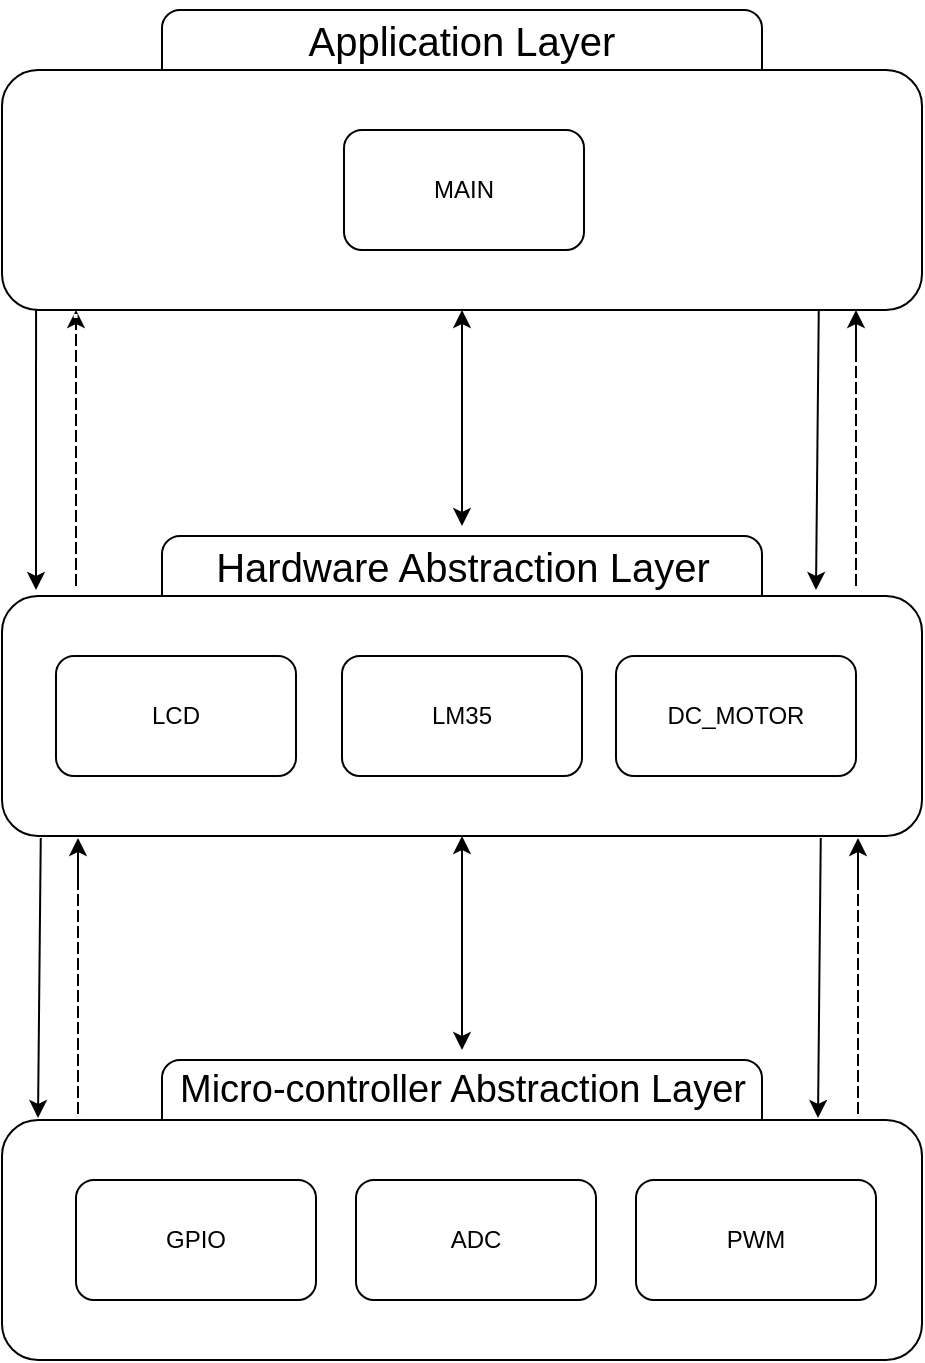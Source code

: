 <mxfile version="24.2.5" type="device">
  <diagram name="Page-1" id="bLmhu6oer_ItIZgzP_ca">
    <mxGraphModel dx="1221" dy="759" grid="1" gridSize="10" guides="1" tooltips="1" connect="1" arrows="1" fold="1" page="1" pageScale="1" pageWidth="827" pageHeight="1169" math="0" shadow="0">
      <root>
        <mxCell id="0" />
        <mxCell id="1" parent="0" />
        <mxCell id="7nDXk565C7KgQE8a5r5n-7" value="" style="group" vertex="1" connectable="0" parent="1">
          <mxGeometry x="183" y="245" width="460" height="155" as="geometry" />
        </mxCell>
        <mxCell id="7nDXk565C7KgQE8a5r5n-6" value="" style="rounded=1;whiteSpace=wrap;html=1;" vertex="1" parent="7nDXk565C7KgQE8a5r5n-7">
          <mxGeometry x="80" y="5" width="300" height="60" as="geometry" />
        </mxCell>
        <mxCell id="7nDXk565C7KgQE8a5r5n-1" value="" style="rounded=1;whiteSpace=wrap;html=1;" vertex="1" parent="7nDXk565C7KgQE8a5r5n-7">
          <mxGeometry y="35" width="460" height="120" as="geometry" />
        </mxCell>
        <mxCell id="7nDXk565C7KgQE8a5r5n-5" value="&lt;font style=&quot;font-size: 20px;&quot;&gt;Application Layer&lt;/font&gt;" style="text;html=1;align=center;verticalAlign=middle;whiteSpace=wrap;rounded=0;" vertex="1" parent="7nDXk565C7KgQE8a5r5n-7">
          <mxGeometry x="135" width="190" height="40" as="geometry" />
        </mxCell>
        <mxCell id="7nDXk565C7KgQE8a5r5n-16" value="MAIN" style="rounded=1;whiteSpace=wrap;html=1;" vertex="1" parent="7nDXk565C7KgQE8a5r5n-7">
          <mxGeometry x="171" y="65" width="120" height="60" as="geometry" />
        </mxCell>
        <mxCell id="7nDXk565C7KgQE8a5r5n-8" value="" style="group" vertex="1" connectable="0" parent="1">
          <mxGeometry x="183" y="508" width="460" height="155" as="geometry" />
        </mxCell>
        <mxCell id="7nDXk565C7KgQE8a5r5n-9" value="" style="rounded=1;whiteSpace=wrap;html=1;" vertex="1" parent="7nDXk565C7KgQE8a5r5n-8">
          <mxGeometry x="80" y="5" width="300" height="60" as="geometry" />
        </mxCell>
        <mxCell id="7nDXk565C7KgQE8a5r5n-10" value="" style="rounded=1;whiteSpace=wrap;html=1;" vertex="1" parent="7nDXk565C7KgQE8a5r5n-8">
          <mxGeometry y="35" width="460" height="120" as="geometry" />
        </mxCell>
        <mxCell id="7nDXk565C7KgQE8a5r5n-11" value="&lt;font style=&quot;font-size: 20px;&quot;&gt;Hardware Abstraction Layer&lt;/font&gt;" style="text;html=1;align=center;verticalAlign=middle;whiteSpace=wrap;rounded=0;" vertex="1" parent="7nDXk565C7KgQE8a5r5n-8">
          <mxGeometry x="97.5" width="265" height="40" as="geometry" />
        </mxCell>
        <mxCell id="7nDXk565C7KgQE8a5r5n-17" value="LCD" style="rounded=1;whiteSpace=wrap;html=1;" vertex="1" parent="7nDXk565C7KgQE8a5r5n-8">
          <mxGeometry x="27" y="65" width="120" height="60" as="geometry" />
        </mxCell>
        <mxCell id="7nDXk565C7KgQE8a5r5n-18" value="LM35" style="rounded=1;whiteSpace=wrap;html=1;" vertex="1" parent="7nDXk565C7KgQE8a5r5n-8">
          <mxGeometry x="170" y="65" width="120" height="60" as="geometry" />
        </mxCell>
        <mxCell id="7nDXk565C7KgQE8a5r5n-19" value="DC_MOTOR" style="rounded=1;whiteSpace=wrap;html=1;" vertex="1" parent="7nDXk565C7KgQE8a5r5n-8">
          <mxGeometry x="307" y="65" width="120" height="60" as="geometry" />
        </mxCell>
        <mxCell id="7nDXk565C7KgQE8a5r5n-12" value="" style="group" vertex="1" connectable="0" parent="1">
          <mxGeometry x="183" y="770" width="460" height="155" as="geometry" />
        </mxCell>
        <mxCell id="7nDXk565C7KgQE8a5r5n-13" value="" style="rounded=1;whiteSpace=wrap;html=1;" vertex="1" parent="7nDXk565C7KgQE8a5r5n-12">
          <mxGeometry x="80" y="5" width="300" height="60" as="geometry" />
        </mxCell>
        <mxCell id="7nDXk565C7KgQE8a5r5n-14" value="" style="rounded=1;whiteSpace=wrap;html=1;" vertex="1" parent="7nDXk565C7KgQE8a5r5n-12">
          <mxGeometry y="35" width="460" height="120" as="geometry" />
        </mxCell>
        <mxCell id="7nDXk565C7KgQE8a5r5n-15" value="&lt;font style=&quot;font-size: 19px;&quot;&gt;Micro-controller Abstraction Layer&lt;/font&gt;" style="text;html=1;align=center;verticalAlign=middle;whiteSpace=wrap;rounded=0;" vertex="1" parent="7nDXk565C7KgQE8a5r5n-12">
          <mxGeometry x="73.75" width="312.5" height="40" as="geometry" />
        </mxCell>
        <mxCell id="7nDXk565C7KgQE8a5r5n-20" value="GPIO" style="rounded=1;whiteSpace=wrap;html=1;" vertex="1" parent="7nDXk565C7KgQE8a5r5n-12">
          <mxGeometry x="37" y="65" width="120" height="60" as="geometry" />
        </mxCell>
        <mxCell id="7nDXk565C7KgQE8a5r5n-21" value="ADC" style="rounded=1;whiteSpace=wrap;html=1;" vertex="1" parent="7nDXk565C7KgQE8a5r5n-12">
          <mxGeometry x="177" y="65" width="120" height="60" as="geometry" />
        </mxCell>
        <mxCell id="7nDXk565C7KgQE8a5r5n-22" value="PWM" style="rounded=1;whiteSpace=wrap;html=1;" vertex="1" parent="7nDXk565C7KgQE8a5r5n-12">
          <mxGeometry x="317" y="65" width="120" height="60" as="geometry" />
        </mxCell>
        <mxCell id="7nDXk565C7KgQE8a5r5n-37" value="" style="group" vertex="1" connectable="0" parent="1">
          <mxGeometry x="200" y="400" width="20" height="140" as="geometry" />
        </mxCell>
        <mxCell id="7nDXk565C7KgQE8a5r5n-32" value="" style="endArrow=classic;html=1;rounded=0;exitX=0.037;exitY=1.001;exitDx=0;exitDy=0;exitPerimeter=0;" edge="1" parent="7nDXk565C7KgQE8a5r5n-37" source="7nDXk565C7KgQE8a5r5n-1">
          <mxGeometry width="50" height="50" relative="1" as="geometry">
            <mxPoint x="1.38" y="5.684e-14" as="sourcePoint" />
            <mxPoint y="140" as="targetPoint" />
          </mxGeometry>
        </mxCell>
        <mxCell id="7nDXk565C7KgQE8a5r5n-36" value="" style="group" vertex="1" connectable="0" parent="7nDXk565C7KgQE8a5r5n-37">
          <mxGeometry x="20" height="140" as="geometry" />
        </mxCell>
        <mxCell id="7nDXk565C7KgQE8a5r5n-35" value="" style="endArrow=classic;html=1;rounded=0;" edge="1" parent="7nDXk565C7KgQE8a5r5n-36">
          <mxGeometry width="50" height="50" relative="1" as="geometry">
            <mxPoint y="140" as="sourcePoint" />
            <mxPoint as="targetPoint" />
          </mxGeometry>
        </mxCell>
        <mxCell id="7nDXk565C7KgQE8a5r5n-33" value="" style="endArrow=none;dashed=1;html=1;dashPattern=1 3;strokeWidth=2;rounded=0;entryX=0.08;entryY=1.016;entryDx=0;entryDy=0;entryPerimeter=0;strokeColor=#FFF7F7;" edge="1" parent="7nDXk565C7KgQE8a5r5n-36" target="7nDXk565C7KgQE8a5r5n-1">
          <mxGeometry width="50" height="50" relative="1" as="geometry">
            <mxPoint y="140" as="sourcePoint" />
            <mxPoint y="20" as="targetPoint" />
          </mxGeometry>
        </mxCell>
        <mxCell id="7nDXk565C7KgQE8a5r5n-38" value="" style="group" vertex="1" connectable="0" parent="1">
          <mxGeometry x="590" y="400" width="20" height="140" as="geometry" />
        </mxCell>
        <mxCell id="7nDXk565C7KgQE8a5r5n-39" value="" style="endArrow=classic;html=1;rounded=0;exitX=0.037;exitY=1.001;exitDx=0;exitDy=0;exitPerimeter=0;" edge="1" parent="7nDXk565C7KgQE8a5r5n-38">
          <mxGeometry width="50" height="50" relative="1" as="geometry">
            <mxPoint x="1.38" y="5.684e-14" as="sourcePoint" />
            <mxPoint y="140" as="targetPoint" />
          </mxGeometry>
        </mxCell>
        <mxCell id="7nDXk565C7KgQE8a5r5n-40" value="" style="group" vertex="1" connectable="0" parent="7nDXk565C7KgQE8a5r5n-38">
          <mxGeometry x="20" height="140" as="geometry" />
        </mxCell>
        <mxCell id="7nDXk565C7KgQE8a5r5n-41" value="" style="endArrow=classic;html=1;rounded=0;" edge="1" parent="7nDXk565C7KgQE8a5r5n-40">
          <mxGeometry width="50" height="50" relative="1" as="geometry">
            <mxPoint y="140" as="sourcePoint" />
            <mxPoint as="targetPoint" />
          </mxGeometry>
        </mxCell>
        <mxCell id="7nDXk565C7KgQE8a5r5n-42" value="" style="endArrow=none;dashed=1;html=1;dashPattern=1 3;strokeWidth=2;rounded=0;entryX=0.08;entryY=1.016;entryDx=0;entryDy=0;entryPerimeter=0;strokeColor=#FFF7F7;" edge="1" parent="7nDXk565C7KgQE8a5r5n-40">
          <mxGeometry width="50" height="50" relative="1" as="geometry">
            <mxPoint y="140" as="sourcePoint" />
            <mxPoint y="20" as="targetPoint" />
          </mxGeometry>
        </mxCell>
        <mxCell id="7nDXk565C7KgQE8a5r5n-43" value="" style="group" vertex="1" connectable="0" parent="1">
          <mxGeometry x="591" y="664" width="20" height="140" as="geometry" />
        </mxCell>
        <mxCell id="7nDXk565C7KgQE8a5r5n-44" value="" style="endArrow=classic;html=1;rounded=0;exitX=0.037;exitY=1.001;exitDx=0;exitDy=0;exitPerimeter=0;" edge="1" parent="7nDXk565C7KgQE8a5r5n-43">
          <mxGeometry width="50" height="50" relative="1" as="geometry">
            <mxPoint x="1.38" y="5.684e-14" as="sourcePoint" />
            <mxPoint y="140" as="targetPoint" />
          </mxGeometry>
        </mxCell>
        <mxCell id="7nDXk565C7KgQE8a5r5n-45" value="" style="group" vertex="1" connectable="0" parent="7nDXk565C7KgQE8a5r5n-43">
          <mxGeometry x="20" height="140" as="geometry" />
        </mxCell>
        <mxCell id="7nDXk565C7KgQE8a5r5n-46" value="" style="endArrow=classic;html=1;rounded=0;" edge="1" parent="7nDXk565C7KgQE8a5r5n-45">
          <mxGeometry width="50" height="50" relative="1" as="geometry">
            <mxPoint y="140" as="sourcePoint" />
            <mxPoint as="targetPoint" />
          </mxGeometry>
        </mxCell>
        <mxCell id="7nDXk565C7KgQE8a5r5n-47" value="" style="endArrow=none;dashed=1;html=1;dashPattern=1 3;strokeWidth=2;rounded=0;entryX=0.08;entryY=1.016;entryDx=0;entryDy=0;entryPerimeter=0;strokeColor=#FFF7F7;" edge="1" parent="7nDXk565C7KgQE8a5r5n-45">
          <mxGeometry width="50" height="50" relative="1" as="geometry">
            <mxPoint y="140" as="sourcePoint" />
            <mxPoint y="20" as="targetPoint" />
          </mxGeometry>
        </mxCell>
        <mxCell id="7nDXk565C7KgQE8a5r5n-48" value="" style="group" vertex="1" connectable="0" parent="1">
          <mxGeometry x="201" y="664" width="20" height="140" as="geometry" />
        </mxCell>
        <mxCell id="7nDXk565C7KgQE8a5r5n-49" value="" style="endArrow=classic;html=1;rounded=0;exitX=0.037;exitY=1.001;exitDx=0;exitDy=0;exitPerimeter=0;" edge="1" parent="7nDXk565C7KgQE8a5r5n-48">
          <mxGeometry width="50" height="50" relative="1" as="geometry">
            <mxPoint x="1.38" y="5.684e-14" as="sourcePoint" />
            <mxPoint y="140" as="targetPoint" />
          </mxGeometry>
        </mxCell>
        <mxCell id="7nDXk565C7KgQE8a5r5n-50" value="" style="group" vertex="1" connectable="0" parent="7nDXk565C7KgQE8a5r5n-48">
          <mxGeometry x="20" height="140" as="geometry" />
        </mxCell>
        <mxCell id="7nDXk565C7KgQE8a5r5n-51" value="" style="endArrow=classic;html=1;rounded=0;" edge="1" parent="7nDXk565C7KgQE8a5r5n-50">
          <mxGeometry width="50" height="50" relative="1" as="geometry">
            <mxPoint y="140" as="sourcePoint" />
            <mxPoint as="targetPoint" />
          </mxGeometry>
        </mxCell>
        <mxCell id="7nDXk565C7KgQE8a5r5n-52" value="" style="endArrow=none;dashed=1;html=1;dashPattern=1 3;strokeWidth=2;rounded=0;entryX=0.08;entryY=1.016;entryDx=0;entryDy=0;entryPerimeter=0;strokeColor=#FFF7F7;" edge="1" parent="7nDXk565C7KgQE8a5r5n-50">
          <mxGeometry width="50" height="50" relative="1" as="geometry">
            <mxPoint y="140" as="sourcePoint" />
            <mxPoint y="20" as="targetPoint" />
          </mxGeometry>
        </mxCell>
        <mxCell id="7nDXk565C7KgQE8a5r5n-53" value="" style="endArrow=classic;startArrow=classic;html=1;rounded=0;exitX=0.5;exitY=0;exitDx=0;exitDy=0;entryX=0.5;entryY=1;entryDx=0;entryDy=0;" edge="1" parent="1" source="7nDXk565C7KgQE8a5r5n-15" target="7nDXk565C7KgQE8a5r5n-10">
          <mxGeometry width="50" height="50" relative="1" as="geometry">
            <mxPoint x="390" y="600" as="sourcePoint" />
            <mxPoint x="440" y="550" as="targetPoint" />
          </mxGeometry>
        </mxCell>
        <mxCell id="7nDXk565C7KgQE8a5r5n-54" value="" style="endArrow=classic;startArrow=classic;html=1;rounded=0;exitX=0.5;exitY=0;exitDx=0;exitDy=0;entryX=0.5;entryY=1;entryDx=0;entryDy=0;" edge="1" parent="1" source="7nDXk565C7KgQE8a5r5n-11" target="7nDXk565C7KgQE8a5r5n-1">
          <mxGeometry width="50" height="50" relative="1" as="geometry">
            <mxPoint x="412.66" y="508" as="sourcePoint" />
            <mxPoint x="400" y="430" as="targetPoint" />
          </mxGeometry>
        </mxCell>
      </root>
    </mxGraphModel>
  </diagram>
</mxfile>
